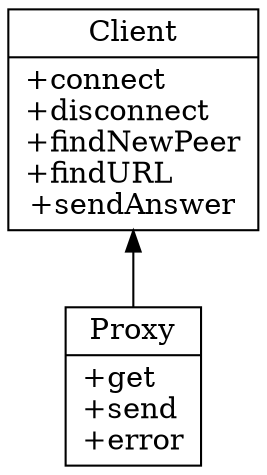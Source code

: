 digraph G {
graph [ rankdir=BT ]
node [ shape=record ]
Proxy [label=
    "{Proxy|+get\l+send\l+error\l}"]

Client [label=
    "{Client|+connect\l+disconnect\l+findNewPeer\l+findURL\l+sendAnswer}"]
Proxy->Client
}
